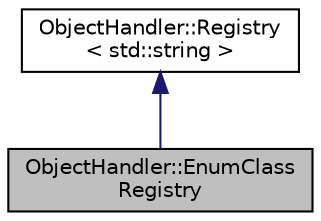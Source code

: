 digraph "ObjectHandler::EnumClassRegistry"
{
  edge [fontname="Helvetica",fontsize="10",labelfontname="Helvetica",labelfontsize="10"];
  node [fontname="Helvetica",fontsize="10",shape=record];
  Node2 [label="ObjectHandler::EnumClass\lRegistry",height=0.2,width=0.4,color="black", fillcolor="grey75", style="filled", fontcolor="black"];
  Node3 -> Node2 [dir="back",color="midnightblue",fontsize="10",style="solid",fontname="Helvetica"];
  Node3 [label="ObjectHandler::Registry\l\< std::string \>",height=0.2,width=0.4,color="black", fillcolor="white", style="filled",URL="$class_object_handler_1_1_registry.html"];
}
